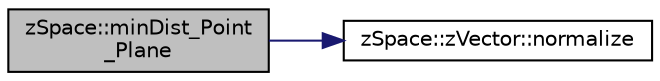 digraph "zSpace::minDist_Point_Plane"
{
 // LATEX_PDF_SIZE
  edge [fontname="Helvetica",fontsize="10",labelfontname="Helvetica",labelfontsize="10"];
  node [fontname="Helvetica",fontsize="10",shape=record];
  rankdir="LR";
  Node77 [label="zSpace::minDist_Point\l_Plane",height=0.2,width=0.4,color="black", fillcolor="grey75", style="filled", fontcolor="black",tooltip="This method computes the minimum distance between a point and a plane."];
  Node77 -> Node78 [color="midnightblue",fontsize="10",style="solid",fontname="Helvetica"];
  Node78 [label="zSpace::zVector::normalize",height=0.2,width=0.4,color="black", fillcolor="white", style="filled",URL="$classz_space_1_1z_vector.html#a27d075d5055bb92ddfe63fae4010339b",tooltip="This method normalizes the vector to unit length."];
}

